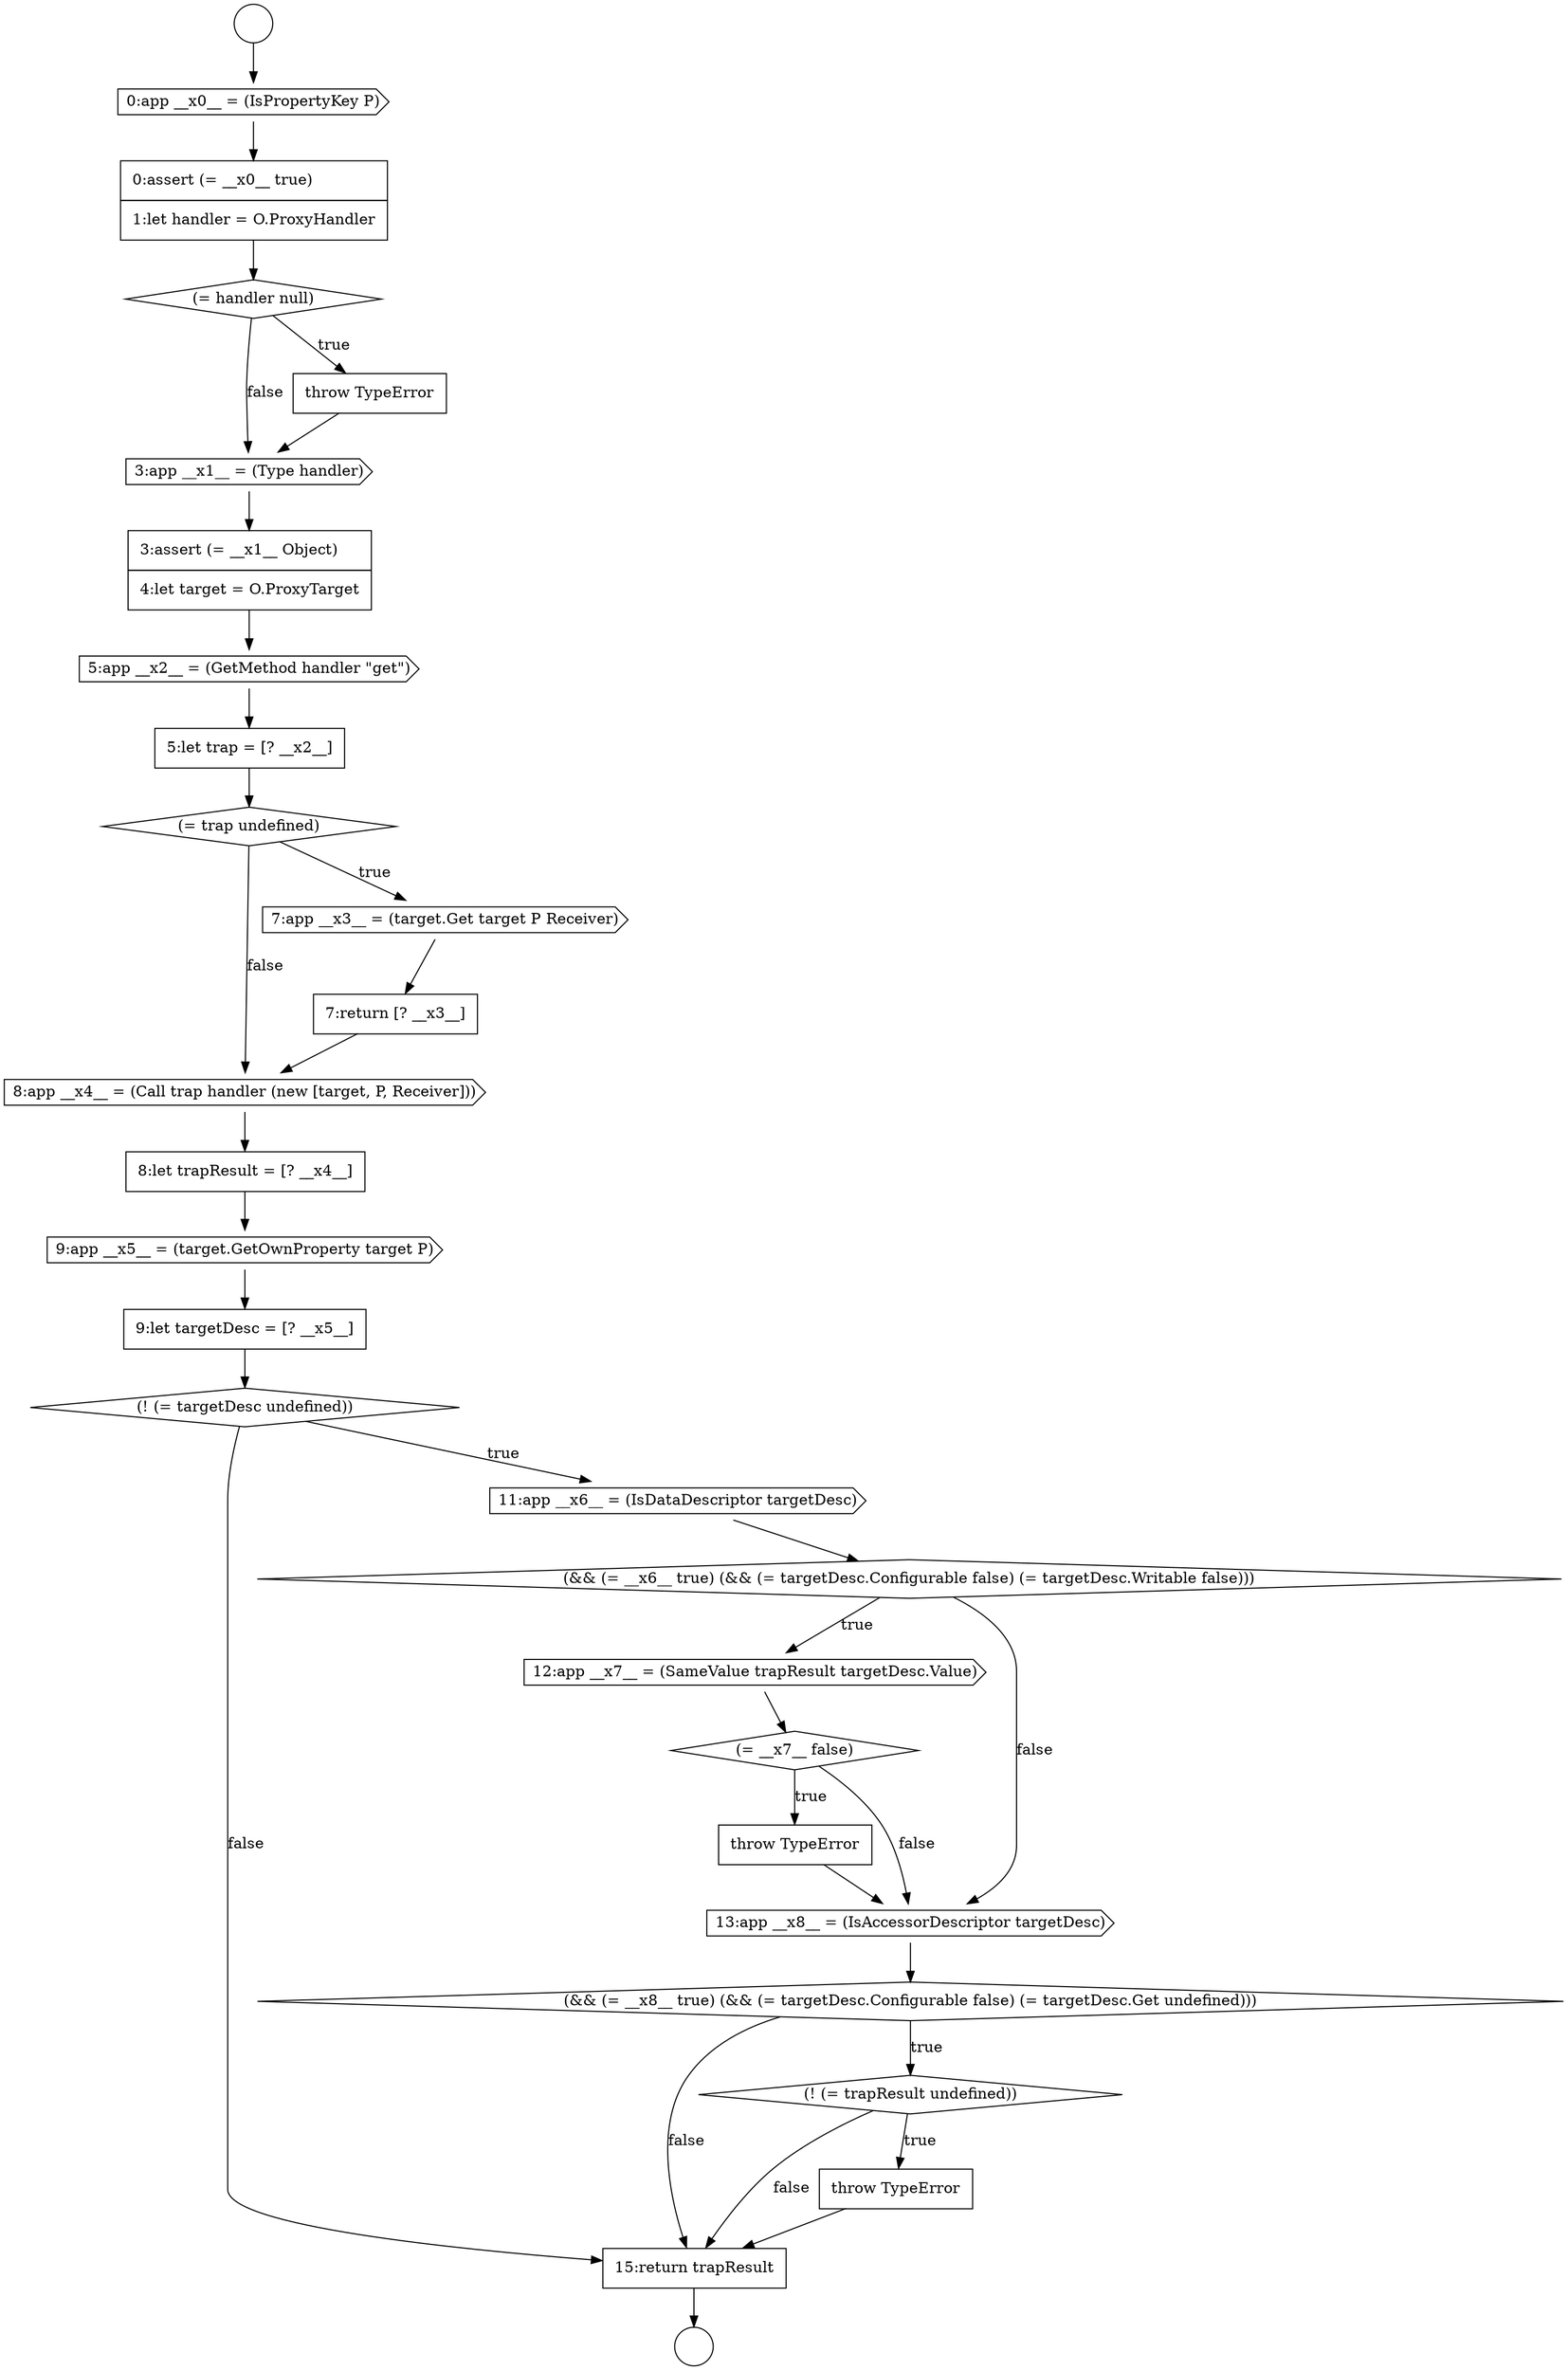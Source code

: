 digraph {
  node2886 [shape=none, margin=0, label=<<font color="black">
    <table border="0" cellborder="1" cellspacing="0" cellpadding="10">
      <tr><td align="left">9:let targetDesc = [? __x5__]</td></tr>
    </table>
  </font>> color="black" fillcolor="white" style=filled]
  node2897 [shape=none, margin=0, label=<<font color="black">
    <table border="0" cellborder="1" cellspacing="0" cellpadding="10">
      <tr><td align="left">15:return trapResult</td></tr>
    </table>
  </font>> color="black" fillcolor="white" style=filled]
  node2884 [shape=none, margin=0, label=<<font color="black">
    <table border="0" cellborder="1" cellspacing="0" cellpadding="10">
      <tr><td align="left">8:let trapResult = [? __x4__]</td></tr>
    </table>
  </font>> color="black" fillcolor="white" style=filled]
  node2890 [shape=cds, label=<<font color="black">12:app __x7__ = (SameValue trapResult targetDesc.Value)</font>> color="black" fillcolor="white" style=filled]
  node2895 [shape=diamond, label=<<font color="black">(! (= trapResult undefined))</font>> color="black" fillcolor="white" style=filled]
  node2877 [shape=none, margin=0, label=<<font color="black">
    <table border="0" cellborder="1" cellspacing="0" cellpadding="10">
      <tr><td align="left">3:assert (= __x1__ Object)</td></tr>
      <tr><td align="left">4:let target = O.ProxyTarget</td></tr>
    </table>
  </font>> color="black" fillcolor="white" style=filled]
  node2883 [shape=cds, label=<<font color="black">8:app __x4__ = (Call trap handler (new [target, P, Receiver]))</font>> color="black" fillcolor="white" style=filled]
  node2894 [shape=diamond, label=<<font color="black">(&amp;&amp; (= __x8__ true) (&amp;&amp; (= targetDesc.Configurable false) (= targetDesc.Get undefined)))</font>> color="black" fillcolor="white" style=filled]
  node2891 [shape=diamond, label=<<font color="black">(= __x7__ false)</font>> color="black" fillcolor="white" style=filled]
  node2874 [shape=diamond, label=<<font color="black">(= handler null)</font>> color="black" fillcolor="white" style=filled]
  node2878 [shape=cds, label=<<font color="black">5:app __x2__ = (GetMethod handler &quot;get&quot;)</font>> color="black" fillcolor="white" style=filled]
  node2892 [shape=none, margin=0, label=<<font color="black">
    <table border="0" cellborder="1" cellspacing="0" cellpadding="10">
      <tr><td align="left">throw TypeError</td></tr>
    </table>
  </font>> color="black" fillcolor="white" style=filled]
  node2889 [shape=diamond, label=<<font color="black">(&amp;&amp; (= __x6__ true) (&amp;&amp; (= targetDesc.Configurable false) (= targetDesc.Writable false)))</font>> color="black" fillcolor="white" style=filled]
  node2876 [shape=cds, label=<<font color="black">3:app __x1__ = (Type handler)</font>> color="black" fillcolor="white" style=filled]
  node2893 [shape=cds, label=<<font color="black">13:app __x8__ = (IsAccessorDescriptor targetDesc)</font>> color="black" fillcolor="white" style=filled]
  node2880 [shape=diamond, label=<<font color="black">(= trap undefined)</font>> color="black" fillcolor="white" style=filled]
  node2873 [shape=none, margin=0, label=<<font color="black">
    <table border="0" cellborder="1" cellspacing="0" cellpadding="10">
      <tr><td align="left">0:assert (= __x0__ true)</td></tr>
      <tr><td align="left">1:let handler = O.ProxyHandler</td></tr>
    </table>
  </font>> color="black" fillcolor="white" style=filled]
  node2872 [shape=cds, label=<<font color="black">0:app __x0__ = (IsPropertyKey P)</font>> color="black" fillcolor="white" style=filled]
  node2896 [shape=none, margin=0, label=<<font color="black">
    <table border="0" cellborder="1" cellspacing="0" cellpadding="10">
      <tr><td align="left">throw TypeError</td></tr>
    </table>
  </font>> color="black" fillcolor="white" style=filled]
  node2871 [shape=circle label=" " color="black" fillcolor="white" style=filled]
  node2888 [shape=cds, label=<<font color="black">11:app __x6__ = (IsDataDescriptor targetDesc)</font>> color="black" fillcolor="white" style=filled]
  node2882 [shape=none, margin=0, label=<<font color="black">
    <table border="0" cellborder="1" cellspacing="0" cellpadding="10">
      <tr><td align="left">7:return [? __x3__]</td></tr>
    </table>
  </font>> color="black" fillcolor="white" style=filled]
  node2875 [shape=none, margin=0, label=<<font color="black">
    <table border="0" cellborder="1" cellspacing="0" cellpadding="10">
      <tr><td align="left">throw TypeError</td></tr>
    </table>
  </font>> color="black" fillcolor="white" style=filled]
  node2885 [shape=cds, label=<<font color="black">9:app __x5__ = (target.GetOwnProperty target P)</font>> color="black" fillcolor="white" style=filled]
  node2870 [shape=circle label=" " color="black" fillcolor="white" style=filled]
  node2879 [shape=none, margin=0, label=<<font color="black">
    <table border="0" cellborder="1" cellspacing="0" cellpadding="10">
      <tr><td align="left">5:let trap = [? __x2__]</td></tr>
    </table>
  </font>> color="black" fillcolor="white" style=filled]
  node2881 [shape=cds, label=<<font color="black">7:app __x3__ = (target.Get target P Receiver)</font>> color="black" fillcolor="white" style=filled]
  node2887 [shape=diamond, label=<<font color="black">(! (= targetDesc undefined))</font>> color="black" fillcolor="white" style=filled]
  node2889 -> node2890 [label=<<font color="black">true</font>> color="black"]
  node2889 -> node2893 [label=<<font color="black">false</font>> color="black"]
  node2894 -> node2895 [label=<<font color="black">true</font>> color="black"]
  node2894 -> node2897 [label=<<font color="black">false</font>> color="black"]
  node2888 -> node2889 [ color="black"]
  node2890 -> node2891 [ color="black"]
  node2880 -> node2881 [label=<<font color="black">true</font>> color="black"]
  node2880 -> node2883 [label=<<font color="black">false</font>> color="black"]
  node2881 -> node2882 [ color="black"]
  node2885 -> node2886 [ color="black"]
  node2879 -> node2880 [ color="black"]
  node2873 -> node2874 [ color="black"]
  node2875 -> node2876 [ color="black"]
  node2884 -> node2885 [ color="black"]
  node2886 -> node2887 [ color="black"]
  node2895 -> node2896 [label=<<font color="black">true</font>> color="black"]
  node2895 -> node2897 [label=<<font color="black">false</font>> color="black"]
  node2882 -> node2883 [ color="black"]
  node2897 -> node2871 [ color="black"]
  node2896 -> node2897 [ color="black"]
  node2876 -> node2877 [ color="black"]
  node2892 -> node2893 [ color="black"]
  node2878 -> node2879 [ color="black"]
  node2870 -> node2872 [ color="black"]
  node2883 -> node2884 [ color="black"]
  node2877 -> node2878 [ color="black"]
  node2891 -> node2892 [label=<<font color="black">true</font>> color="black"]
  node2891 -> node2893 [label=<<font color="black">false</font>> color="black"]
  node2872 -> node2873 [ color="black"]
  node2874 -> node2875 [label=<<font color="black">true</font>> color="black"]
  node2874 -> node2876 [label=<<font color="black">false</font>> color="black"]
  node2887 -> node2888 [label=<<font color="black">true</font>> color="black"]
  node2887 -> node2897 [label=<<font color="black">false</font>> color="black"]
  node2893 -> node2894 [ color="black"]
}
